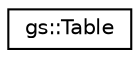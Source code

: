 digraph "Graphical Class Hierarchy"
{
 // LATEX_PDF_SIZE
  edge [fontname="Helvetica",fontsize="10",labelfontname="Helvetica",labelfontsize="10"];
  node [fontname="Helvetica",fontsize="10",shape=record];
  rankdir="LR";
  Node0 [label="gs::Table",height=0.2,width=0.4,color="black", fillcolor="white", style="filled",URL="$classgs_1_1Table.html",tooltip=" "];
}
